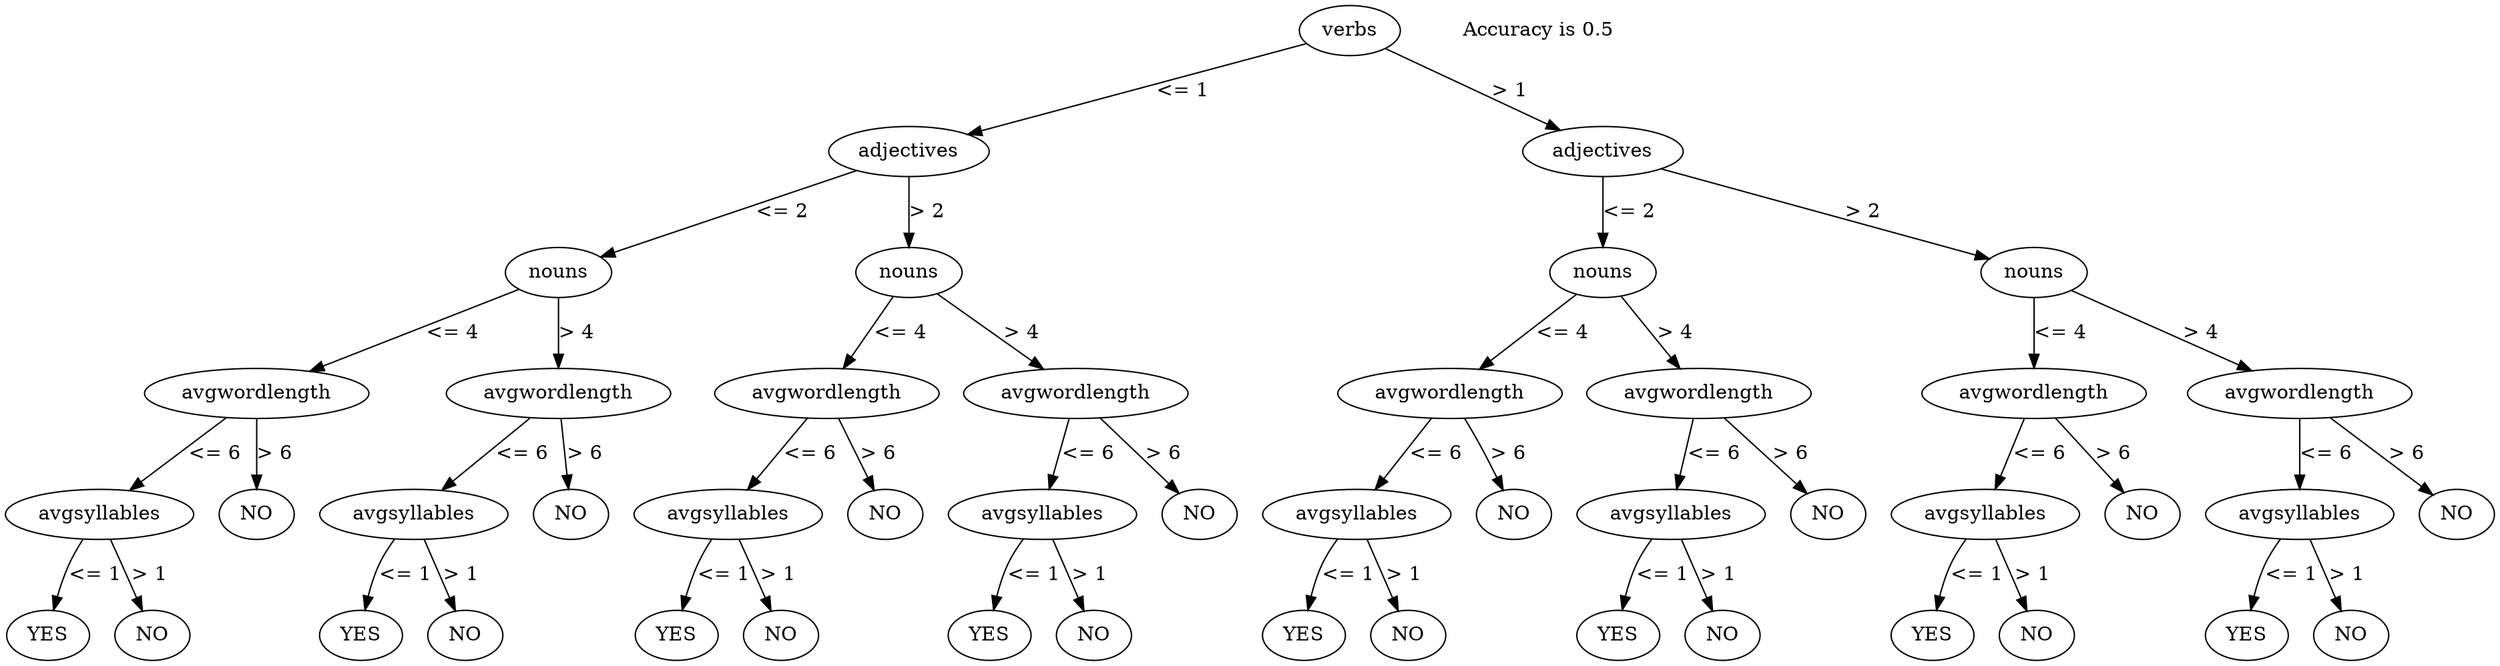 digraph G {<numericTreeClass.Node instance at 0x101d07b00> [label="verbs"]; <numericTreeClass.Node instance at 0x101d08320> [label="adjectives"]; <numericTreeClass.Node instance at 0x101d07b00> -> <numericTreeClass.Node instance at 0x101d08320>[label="<= 1"]; <numericTreeClass.Node instance at 0x101d081b8> [label="adjectives"]; <numericTreeClass.Node instance at 0x101d07b00> -> <numericTreeClass.Node instance at 0x101d081b8>[label="> 1"]; <numericTreeClass.Node instance at 0x101d08320> [label="adjectives"]; <numericTreeClass.Node instance at 0x101d0b2d8> [label="nouns"]; <numericTreeClass.Node instance at 0x101d08320> -> <numericTreeClass.Node instance at 0x101d0b2d8>[label="<= 2"]; <numericTreeClass.Node instance at 0x101c290e0> [label="nouns"]; <numericTreeClass.Node instance at 0x101d08320> -> <numericTreeClass.Node instance at 0x101c290e0>[label="> 2"]; <numericTreeClass.Node instance at 0x101d081b8> [label="adjectives"]; <numericTreeClass.Node instance at 0x101d08440> [label="nouns"]; <numericTreeClass.Node instance at 0x101d081b8> -> <numericTreeClass.Node instance at 0x101d08440>[label="<= 2"]; <numericTreeClass.Node instance at 0x101d0f5f0> [label="nouns"]; <numericTreeClass.Node instance at 0x101d081b8> -> <numericTreeClass.Node instance at 0x101d0f5f0>[label="> 2"]; <numericTreeClass.Node instance at 0x101d0b2d8> [label="nouns"]; <numericTreeClass.Node instance at 0x101d119e0> [label="avgwordlength"]; <numericTreeClass.Node instance at 0x101d0b2d8> -> <numericTreeClass.Node instance at 0x101d119e0>[label="<= 4"]; <numericTreeClass.Node instance at 0x101c2a050> [label="avgwordlength"]; <numericTreeClass.Node instance at 0x101d0b2d8> -> <numericTreeClass.Node instance at 0x101c2a050>[label="> 4"]; <numericTreeClass.Node instance at 0x101c290e0> [label="nouns"]; <numericTreeClass.Node instance at 0x101d0b3f8> [label="avgwordlength"]; <numericTreeClass.Node instance at 0x101c290e0> -> <numericTreeClass.Node instance at 0x101d0b3f8>[label="<= 4"]; <numericTreeClass.Node instance at 0x101c2a680> [label="avgwordlength"]; <numericTreeClass.Node instance at 0x101c290e0> -> <numericTreeClass.Node instance at 0x101c2a680>[label="> 4"]; <numericTreeClass.Node instance at 0x101d08440> [label="nouns"]; <numericTreeClass.Node instance at 0x101d0add0> [label="avgwordlength"]; <numericTreeClass.Node instance at 0x101d08440> -> <numericTreeClass.Node instance at 0x101d0add0>[label="<= 4"]; <numericTreeClass.Node instance at 0x101c2ad40> [label="avgwordlength"]; <numericTreeClass.Node instance at 0x101d08440> -> <numericTreeClass.Node instance at 0x101c2ad40>[label="> 4"]; <numericTreeClass.Node instance at 0x101d0f5f0> [label="nouns"]; <numericTreeClass.Node instance at 0x101c2a440> [label="avgwordlength"]; <numericTreeClass.Node instance at 0x101d0f5f0> -> <numericTreeClass.Node instance at 0x101c2a440>[label="<= 4"]; <numericTreeClass.Node instance at 0x101c2c3b0> [label="avgwordlength"]; <numericTreeClass.Node instance at 0x101d0f5f0> -> <numericTreeClass.Node instance at 0x101c2c3b0>[label="> 4"]; <numericTreeClass.Node instance at 0x101d119e0> [label="avgwordlength"]; <numericTreeClass.Node instance at 0x101c29560> [label="avgsyllables"]; <numericTreeClass.Node instance at 0x101d119e0> -> <numericTreeClass.Node instance at 0x101c29560>[label="<= 6"]; <numericTreeClass.Node instance at 0x101c29fc8> [label="NO"]; <numericTreeClass.Node instance at 0x101d119e0> -> <numericTreeClass.Node instance at 0x101c29fc8>[label="> 6"]; <numericTreeClass.Node instance at 0x101c2a050> [label="avgwordlength"]; <numericTreeClass.Node instance at 0x101c2a098> [label="avgsyllables"]; <numericTreeClass.Node instance at 0x101c2a050> -> <numericTreeClass.Node instance at 0x101c2a098>[label="<= 6"]; <numericTreeClass.Node instance at 0x101c2a2d8> [label="NO"]; <numericTreeClass.Node instance at 0x101c2a050> -> <numericTreeClass.Node instance at 0x101c2a2d8>[label="> 6"]; <numericTreeClass.Node instance at 0x101d0b3f8> [label="avgwordlength"]; <numericTreeClass.Node instance at 0x101d0b368> [label="avgsyllables"]; <numericTreeClass.Node instance at 0x101d0b3f8> -> <numericTreeClass.Node instance at 0x101d0b368>[label="<= 6"]; <numericTreeClass.Node instance at 0x101c2a638> [label="NO"]; <numericTreeClass.Node instance at 0x101d0b3f8> -> <numericTreeClass.Node instance at 0x101c2a638>[label="> 6"]; <numericTreeClass.Node instance at 0x101c2a680> [label="avgwordlength"]; <numericTreeClass.Node instance at 0x101c2a6c8> [label="avgsyllables"]; <numericTreeClass.Node instance at 0x101c2a680> -> <numericTreeClass.Node instance at 0x101c2a6c8>[label="<= 6"]; <numericTreeClass.Node instance at 0x101c2a908> [label="NO"]; <numericTreeClass.Node instance at 0x101c2a680> -> <numericTreeClass.Node instance at 0x101c2a908>[label="> 6"]; <numericTreeClass.Node instance at 0x101d0add0> [label="avgwordlength"]; <numericTreeClass.Node instance at 0x101d11fc8> [label="avgsyllables"]; <numericTreeClass.Node instance at 0x101d0add0> -> <numericTreeClass.Node instance at 0x101d11fc8>[label="<= 6"]; <numericTreeClass.Node instance at 0x101c2acf8> [label="NO"]; <numericTreeClass.Node instance at 0x101d0add0> -> <numericTreeClass.Node instance at 0x101c2acf8>[label="> 6"]; <numericTreeClass.Node instance at 0x101c2ad40> [label="avgwordlength"]; <numericTreeClass.Node instance at 0x101c2ad88> [label="avgsyllables"]; <numericTreeClass.Node instance at 0x101c2ad40> -> <numericTreeClass.Node instance at 0x101c2ad88>[label="<= 6"]; <numericTreeClass.Node instance at 0x101c2afc8> [label="NO"]; <numericTreeClass.Node instance at 0x101c2ad40> -> <numericTreeClass.Node instance at 0x101c2afc8>[label="> 6"]; <numericTreeClass.Node instance at 0x101c2a440> [label="avgwordlength"]; <numericTreeClass.Node instance at 0x101c29710> [label="avgsyllables"]; <numericTreeClass.Node instance at 0x101c2a440> -> <numericTreeClass.Node instance at 0x101c29710>[label="<= 6"]; <numericTreeClass.Node instance at 0x101c2c368> [label="NO"]; <numericTreeClass.Node instance at 0x101c2a440> -> <numericTreeClass.Node instance at 0x101c2c368>[label="> 6"]; <numericTreeClass.Node instance at 0x101c2c3b0> [label="avgwordlength"]; <numericTreeClass.Node instance at 0x101c2c3f8> [label="avgsyllables"]; <numericTreeClass.Node instance at 0x101c2c3b0> -> <numericTreeClass.Node instance at 0x101c2c3f8>[label="<= 6"]; <numericTreeClass.Node instance at 0x101c2c638> [label="NO"]; <numericTreeClass.Node instance at 0x101c2c3b0> -> <numericTreeClass.Node instance at 0x101c2c638>[label="> 6"]; <numericTreeClass.Node instance at 0x101c29560> [label="avgsyllables"]; <numericTreeClass.Node instance at 0x101c29f38> [label="YES"]; <numericTreeClass.Node instance at 0x101c29560> -> <numericTreeClass.Node instance at 0x101c29f38>[label="<= 1"]; <numericTreeClass.Node instance at 0x101c29f80> [label="NO"]; <numericTreeClass.Node instance at 0x101c29560> -> <numericTreeClass.Node instance at 0x101c29f80>[label="> 1"]; <numericTreeClass.Node instance at 0x101c29fc8> [label="NO"]; <numericTreeClass.Node instance at 0x101c2a098> [label="avgsyllables"]; <numericTreeClass.Node instance at 0x101c2a248> [label="YES"]; <numericTreeClass.Node instance at 0x101c2a098> -> <numericTreeClass.Node instance at 0x101c2a248>[label="<= 1"]; <numericTreeClass.Node instance at 0x101c2a290> [label="NO"]; <numericTreeClass.Node instance at 0x101c2a098> -> <numericTreeClass.Node instance at 0x101c2a290>[label="> 1"]; <numericTreeClass.Node instance at 0x101c2a2d8> [label="NO"]; <numericTreeClass.Node instance at 0x101d0b368> [label="avgsyllables"]; <numericTreeClass.Node instance at 0x101c2a5a8> [label="YES"]; <numericTreeClass.Node instance at 0x101d0b368> -> <numericTreeClass.Node instance at 0x101c2a5a8>[label="<= 1"]; <numericTreeClass.Node instance at 0x101c2a5f0> [label="NO"]; <numericTreeClass.Node instance at 0x101d0b368> -> <numericTreeClass.Node instance at 0x101c2a5f0>[label="> 1"]; <numericTreeClass.Node instance at 0x101c2a638> [label="NO"]; <numericTreeClass.Node instance at 0x101c2a6c8> [label="avgsyllables"]; <numericTreeClass.Node instance at 0x101c2a878> [label="YES"]; <numericTreeClass.Node instance at 0x101c2a6c8> -> <numericTreeClass.Node instance at 0x101c2a878>[label="<= 1"]; <numericTreeClass.Node instance at 0x101c2a8c0> [label="NO"]; <numericTreeClass.Node instance at 0x101c2a6c8> -> <numericTreeClass.Node instance at 0x101c2a8c0>[label="> 1"]; <numericTreeClass.Node instance at 0x101c2a908> [label="NO"]; <numericTreeClass.Node instance at 0x101d11fc8> [label="avgsyllables"]; <numericTreeClass.Node instance at 0x101c2ac68> [label="YES"]; <numericTreeClass.Node instance at 0x101d11fc8> -> <numericTreeClass.Node instance at 0x101c2ac68>[label="<= 1"]; <numericTreeClass.Node instance at 0x101c2acb0> [label="NO"]; <numericTreeClass.Node instance at 0x101d11fc8> -> <numericTreeClass.Node instance at 0x101c2acb0>[label="> 1"]; <numericTreeClass.Node instance at 0x101c2acf8> [label="NO"]; <numericTreeClass.Node instance at 0x101c2ad88> [label="avgsyllables"]; <numericTreeClass.Node instance at 0x101c2af38> [label="YES"]; <numericTreeClass.Node instance at 0x101c2ad88> -> <numericTreeClass.Node instance at 0x101c2af38>[label="<= 1"]; <numericTreeClass.Node instance at 0x101c2af80> [label="NO"]; <numericTreeClass.Node instance at 0x101c2ad88> -> <numericTreeClass.Node instance at 0x101c2af80>[label="> 1"]; <numericTreeClass.Node instance at 0x101c2afc8> [label="NO"]; <numericTreeClass.Node instance at 0x101c29710> [label="avgsyllables"]; <numericTreeClass.Node instance at 0x101c2c2d8> [label="YES"]; <numericTreeClass.Node instance at 0x101c29710> -> <numericTreeClass.Node instance at 0x101c2c2d8>[label="<= 1"]; <numericTreeClass.Node instance at 0x101c2c320> [label="NO"]; <numericTreeClass.Node instance at 0x101c29710> -> <numericTreeClass.Node instance at 0x101c2c320>[label="> 1"]; <numericTreeClass.Node instance at 0x101c2c368> [label="NO"]; <numericTreeClass.Node instance at 0x101c2c3f8> [label="avgsyllables"]; <numericTreeClass.Node instance at 0x101c2c5a8> [label="YES"]; <numericTreeClass.Node instance at 0x101c2c3f8> -> <numericTreeClass.Node instance at 0x101c2c5a8>[label="<= 1"]; <numericTreeClass.Node instance at 0x101c2c5f0> [label="NO"]; <numericTreeClass.Node instance at 0x101c2c3f8> -> <numericTreeClass.Node instance at 0x101c2c5f0>[label="> 1"]; <numericTreeClass.Node instance at 0x101c2c638> [label="NO"]; <numericTreeClass.Node instance at 0x101c29f38> [label="YES"]; <numericTreeClass.Node instance at 0x101c29f80> [label="NO"]; <numericTreeClass.Node instance at 0x101c2a248> [label="YES"]; <numericTreeClass.Node instance at 0x101c2a290> [label="NO"]; <numericTreeClass.Node instance at 0x101c2a5a8> [label="YES"]; <numericTreeClass.Node instance at 0x101c2a5f0> [label="NO"]; <numericTreeClass.Node instance at 0x101c2a878> [label="YES"]; <numericTreeClass.Node instance at 0x101c2a8c0> [label="NO"]; <numericTreeClass.Node instance at 0x101c2ac68> [label="YES"]; <numericTreeClass.Node instance at 0x101c2acb0> [label="NO"]; <numericTreeClass.Node instance at 0x101c2af38> [label="YES"]; <numericTreeClass.Node instance at 0x101c2af80> [label="NO"]; <numericTreeClass.Node instance at 0x101c2c2d8> [label="YES"]; <numericTreeClass.Node instance at 0x101c2c320> [label="NO"]; <numericTreeClass.Node instance at 0x101c2c5a8> [label="YES"]; <numericTreeClass.Node instance at 0x101c2c5f0> [label="NO"]; accuracy [penwidth="0",label="Accuracy is 0.5"];}